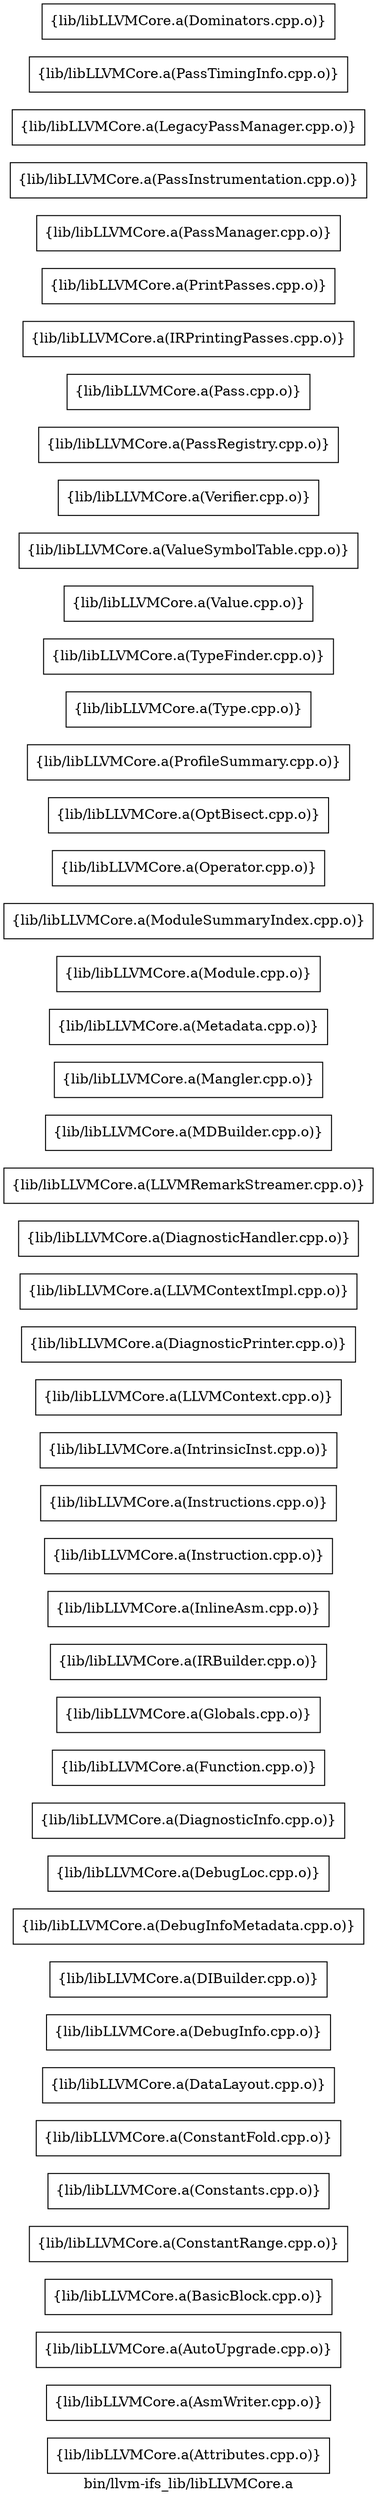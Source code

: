 digraph "bin/llvm-ifs_lib/libLLVMCore.a" {
	label="bin/llvm-ifs_lib/libLLVMCore.a";
	rankdir=LR;

	Node0x55ffef7ae588 [shape=record,shape=box,group=0,label="{lib/libLLVMCore.a(Attributes.cpp.o)}"];
	Node0x55ffef7ae858 [shape=record,shape=box,group=0,label="{lib/libLLVMCore.a(AsmWriter.cpp.o)}"];
	Node0x55ffef7a8458 [shape=record,shape=box,group=0,label="{lib/libLLVMCore.a(AutoUpgrade.cpp.o)}"];
	Node0x55ffef7a6888 [shape=record,shape=box,group=0,label="{lib/libLLVMCore.a(BasicBlock.cpp.o)}"];
	Node0x55ffef7a6e78 [shape=record,shape=box,group=0,label="{lib/libLLVMCore.a(ConstantRange.cpp.o)}"];
	Node0x55ffef7af6b8 [shape=record,shape=box,group=0,label="{lib/libLLVMCore.a(Constants.cpp.o)}"];
	Node0x55ffef7afde8 [shape=record,shape=box,group=0,label="{lib/libLLVMCore.a(ConstantFold.cpp.o)}"];
	Node0x55ffef7af0c8 [shape=record,shape=box,group=0,label="{lib/libLLVMCore.a(DataLayout.cpp.o)}"];
	Node0x55ffef7ae3a8 [shape=record,shape=box,group=0,label="{lib/libLLVMCore.a(DebugInfo.cpp.o)}"];
	Node0x55ffef7ad7c8 [shape=record,shape=box,group=0,label="{lib/libLLVMCore.a(DIBuilder.cpp.o)}"];
	Node0x55ffef7adf98 [shape=record,shape=box,group=0,label="{lib/libLLVMCore.a(DebugInfoMetadata.cpp.o)}"];
	Node0x55ffef7ad098 [shape=record,shape=box,group=0,label="{lib/libLLVMCore.a(DebugLoc.cpp.o)}"];
	Node0x55ffef7a84f8 [shape=record,shape=box,group=0,label="{lib/libLLVMCore.a(DiagnosticInfo.cpp.o)}"];
	Node0x55ffef7a8b88 [shape=record,shape=box,group=0,label="{lib/libLLVMCore.a(Function.cpp.o)}"];
	Node0x55ffef7a9e98 [shape=record,shape=box,group=0,label="{lib/libLLVMCore.a(Globals.cpp.o)}"];
	Node0x55ffef7aa5c8 [shape=record,shape=box,group=0,label="{lib/libLLVMCore.a(IRBuilder.cpp.o)}"];
	Node0x55ffef7ac148 [shape=record,shape=box,group=0,label="{lib/libLLVMCore.a(InlineAsm.cpp.o)}"];
	Node0x55ffef7aba18 [shape=record,shape=box,group=0,label="{lib/libLLVMCore.a(Instruction.cpp.o)}"];
	Node0x55ffef7ac6e8 [shape=record,shape=box,group=0,label="{lib/libLLVMCore.a(Instructions.cpp.o)}"];
	Node0x55ffef7ab108 [shape=record,shape=box,group=0,label="{lib/libLLVMCore.a(IntrinsicInst.cpp.o)}"];
	Node0x55ffef7abe28 [shape=record,shape=box,group=0,label="{lib/libLLVMCore.a(LLVMContext.cpp.o)}"];
	Node0x55ffef7ac968 [shape=record,shape=box,group=0,label="{lib/libLLVMCore.a(DiagnosticPrinter.cpp.o)}"];
	Node0x55ffef7ad548 [shape=record,shape=box,group=0,label="{lib/libLLVMCore.a(LLVMContextImpl.cpp.o)}"];
	Node0x55ffef7ace18 [shape=record,shape=box,group=0,label="{lib/libLLVMCore.a(DiagnosticHandler.cpp.o)}"];
	Node0x55ffef7adae8 [shape=record,shape=box,group=0,label="{lib/libLLVMCore.a(LLVMRemarkStreamer.cpp.o)}"];
	Node0x55ffef7ae308 [shape=record,shape=box,group=0,label="{lib/libLLVMCore.a(MDBuilder.cpp.o)}"];
	Node0x55ffef7aeee8 [shape=record,shape=box,group=0,label="{lib/libLLVMCore.a(Mangler.cpp.o)}"];
	Node0x55ffef7afb68 [shape=record,shape=box,group=0,label="{lib/libLLVMCore.a(Metadata.cpp.o)}"];
	Node0x55ffef7a6a18 [shape=record,shape=box,group=0,label="{lib/libLLVMCore.a(Module.cpp.o)}"];
	Node0x55ffef7ae8a8 [shape=record,shape=box,group=0,label="{lib/libLLVMCore.a(ModuleSummaryIndex.cpp.o)}"];
	Node0x55ffef7af708 [shape=record,shape=box,group=0,label="{lib/libLLVMCore.a(Operator.cpp.o)}"];
	Node0x55ffef7aeda8 [shape=record,shape=box,group=0,label="{lib/libLLVMCore.a(OptBisect.cpp.o)}"];
	Node0x55ffef7ac058 [shape=record,shape=box,group=0,label="{lib/libLLVMCore.a(ProfileSummary.cpp.o)}"];
	Node0x55ffef7ab7e8 [shape=record,shape=box,group=0,label="{lib/libLLVMCore.a(Type.cpp.o)}"];
	Node0x55ffef7ab1a8 [shape=record,shape=box,group=0,label="{lib/libLLVMCore.a(TypeFinder.cpp.o)}"];
	Node0x55ffef7a9ad8 [shape=record,shape=box,group=0,label="{lib/libLLVMCore.a(Value.cpp.o)}"];
	Node0x55ffef7aa258 [shape=record,shape=box,group=0,label="{lib/libLLVMCore.a(ValueSymbolTable.cpp.o)}"];
	Node0x55ffef7aa9d8 [shape=record,shape=box,group=0,label="{lib/libLLVMCore.a(Verifier.cpp.o)}"];
	Node0x55ffef7a61a8 [shape=record,shape=box,group=0,label="{lib/libLLVMCore.a(PassRegistry.cpp.o)}"];
	Node0x55ffef7a68d8 [shape=record,shape=box,group=0,label="{lib/libLLVMCore.a(Pass.cpp.o)}"];
	Node0x55ffef7a6f68 [shape=record,shape=box,group=0,label="{lib/libLLVMCore.a(IRPrintingPasses.cpp.o)}"];
	Node0x55ffef7a7788 [shape=record,shape=box,group=0,label="{lib/libLLVMCore.a(PrintPasses.cpp.o)}"];
	Node0x55ffef7a7af8 [shape=record,shape=box,group=0,label="{lib/libLLVMCore.a(PassManager.cpp.o)}"];
	Node0x55ffef7a82c8 [shape=record,shape=box,group=0,label="{lib/libLLVMCore.a(PassInstrumentation.cpp.o)}"];
	Node0x55ffef7af348 [shape=record,shape=box,group=0,label="{lib/libLLVMCore.a(LegacyPassManager.cpp.o)}"];
	Node0x55ffef7aea88 [shape=record,shape=box,group=0,label="{lib/libLLVMCore.a(PassTimingInfo.cpp.o)}"];
	Node0x55ffef7a7b98 [shape=record,shape=box,group=0,label="{lib/libLLVMCore.a(Dominators.cpp.o)}"];
}
